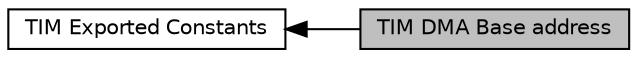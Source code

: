 digraph "TIM DMA Base address"
{
  edge [fontname="Helvetica",fontsize="10",labelfontname="Helvetica",labelfontsize="10"];
  node [fontname="Helvetica",fontsize="10",shape=record];
  rankdir=LR;
  Node0 [label="TIM DMA Base address",height=0.2,width=0.4,color="black", fillcolor="grey75", style="filled", fontcolor="black"];
  Node1 [label="TIM Exported Constants",height=0.2,width=0.4,color="black", fillcolor="white", style="filled",URL="$group___t_i_m___exported___constants.html"];
  Node1->Node0 [shape=plaintext, dir="back", style="solid"];
}
